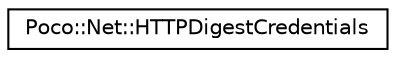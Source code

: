 digraph "Graphical Class Hierarchy"
{
 // LATEX_PDF_SIZE
  edge [fontname="Helvetica",fontsize="10",labelfontname="Helvetica",labelfontsize="10"];
  node [fontname="Helvetica",fontsize="10",shape=record];
  rankdir="LR";
  Node0 [label="Poco::Net::HTTPDigestCredentials",height=0.2,width=0.4,color="black", fillcolor="white", style="filled",URL="$classPoco_1_1Net_1_1HTTPDigestCredentials.html",tooltip=" "];
}

